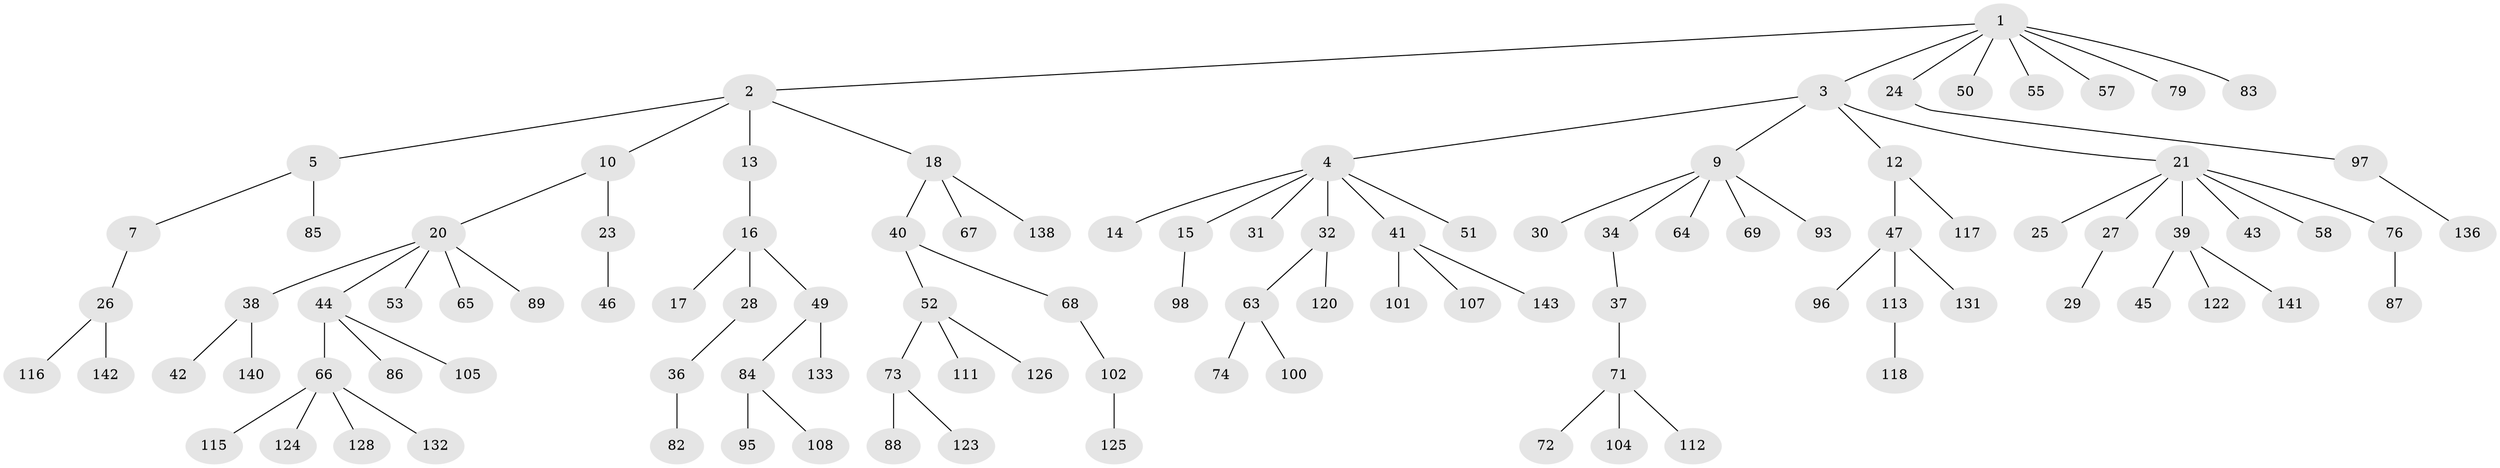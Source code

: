 // Generated by graph-tools (version 1.1) at 2025/24/03/03/25 07:24:07]
// undirected, 104 vertices, 103 edges
graph export_dot {
graph [start="1"]
  node [color=gray90,style=filled];
  1 [super="+6"];
  2 [super="+19"];
  3;
  4 [super="+8"];
  5 [super="+109"];
  7;
  9 [super="+11"];
  10 [super="+33"];
  12;
  13 [super="+35"];
  14 [super="+91"];
  15;
  16 [super="+22"];
  17;
  18 [super="+92"];
  20 [super="+54"];
  21 [super="+78"];
  23 [super="+114"];
  24;
  25;
  26 [super="+62"];
  27;
  28;
  29;
  30;
  31;
  32 [super="+59"];
  34 [super="+127"];
  36 [super="+121"];
  37;
  38 [super="+99"];
  39 [super="+56"];
  40 [super="+60"];
  41 [super="+48"];
  42;
  43;
  44;
  45;
  46;
  47 [super="+70"];
  49 [super="+75"];
  50;
  51;
  52 [super="+103"];
  53;
  55;
  57 [super="+61"];
  58;
  63 [super="+81"];
  64;
  65 [super="+94"];
  66 [super="+77"];
  67;
  68;
  69 [super="+129"];
  71 [super="+90"];
  72;
  73 [super="+80"];
  74;
  76;
  79;
  82 [super="+139"];
  83;
  84 [super="+137"];
  85;
  86;
  87;
  88;
  89 [super="+110"];
  93;
  95;
  96;
  97;
  98 [super="+119"];
  100;
  101;
  102;
  104 [super="+106"];
  105;
  107 [super="+130"];
  108;
  111 [super="+135"];
  112;
  113;
  115;
  116;
  117 [super="+134"];
  118;
  120;
  122;
  123;
  124;
  125;
  126;
  128;
  131;
  132;
  133;
  136;
  138;
  140;
  141;
  142;
  143;
  1 -- 2;
  1 -- 3;
  1 -- 24;
  1 -- 50;
  1 -- 55;
  1 -- 57;
  1 -- 79;
  1 -- 83;
  2 -- 5;
  2 -- 10;
  2 -- 13;
  2 -- 18;
  3 -- 4;
  3 -- 9;
  3 -- 12;
  3 -- 21;
  4 -- 51;
  4 -- 32;
  4 -- 41;
  4 -- 31;
  4 -- 14;
  4 -- 15;
  5 -- 7;
  5 -- 85;
  7 -- 26;
  9 -- 30;
  9 -- 64;
  9 -- 69;
  9 -- 34;
  9 -- 93;
  10 -- 20;
  10 -- 23;
  12 -- 47;
  12 -- 117;
  13 -- 16;
  15 -- 98;
  16 -- 17;
  16 -- 28;
  16 -- 49;
  18 -- 40;
  18 -- 67;
  18 -- 138;
  20 -- 38;
  20 -- 44;
  20 -- 53;
  20 -- 65;
  20 -- 89;
  21 -- 25;
  21 -- 27;
  21 -- 39;
  21 -- 43;
  21 -- 58;
  21 -- 76;
  23 -- 46;
  24 -- 97;
  26 -- 116;
  26 -- 142;
  27 -- 29;
  28 -- 36;
  32 -- 63;
  32 -- 120;
  34 -- 37;
  36 -- 82;
  37 -- 71;
  38 -- 42;
  38 -- 140;
  39 -- 45;
  39 -- 122;
  39 -- 141;
  40 -- 52;
  40 -- 68;
  41 -- 143;
  41 -- 107;
  41 -- 101;
  44 -- 66;
  44 -- 86;
  44 -- 105;
  47 -- 96;
  47 -- 131;
  47 -- 113;
  49 -- 84;
  49 -- 133;
  52 -- 73;
  52 -- 126;
  52 -- 111;
  63 -- 74;
  63 -- 100;
  66 -- 124;
  66 -- 128;
  66 -- 115;
  66 -- 132;
  68 -- 102;
  71 -- 72;
  71 -- 112;
  71 -- 104;
  73 -- 123;
  73 -- 88;
  76 -- 87;
  84 -- 95;
  84 -- 108;
  97 -- 136;
  102 -- 125;
  113 -- 118;
}
